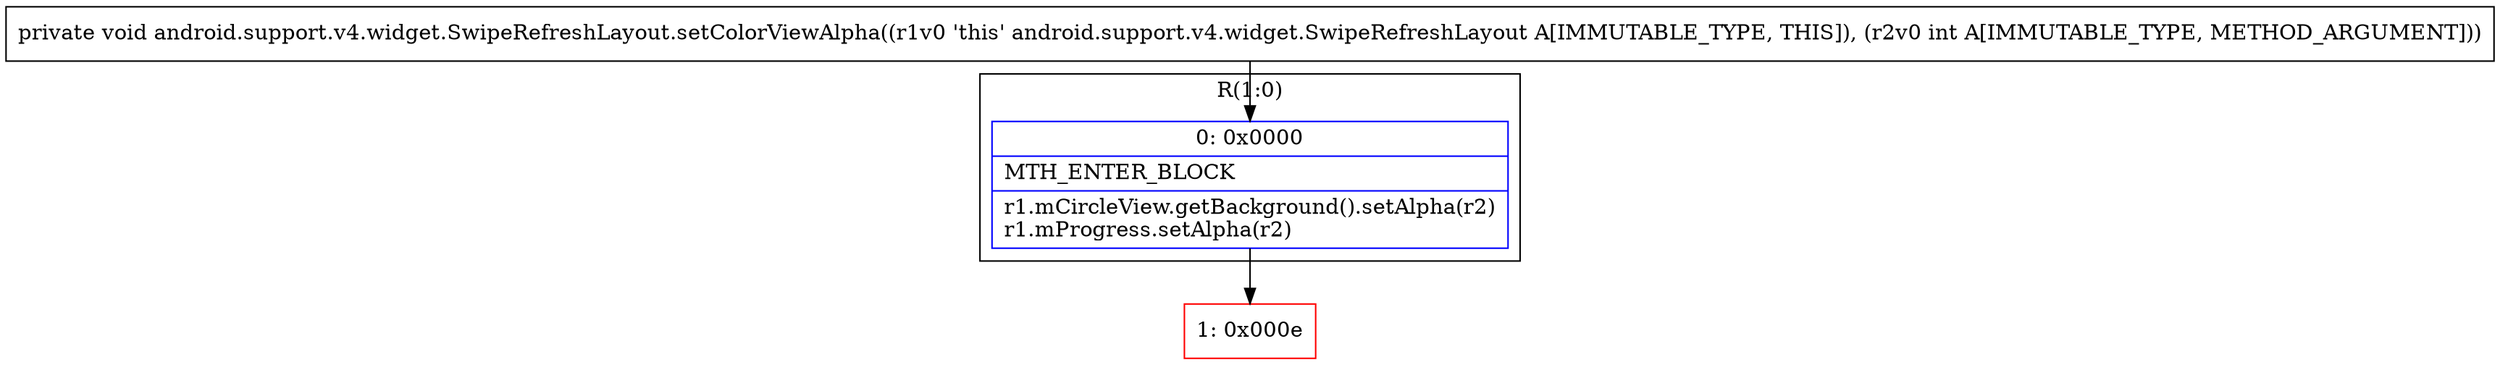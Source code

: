 digraph "CFG forandroid.support.v4.widget.SwipeRefreshLayout.setColorViewAlpha(I)V" {
subgraph cluster_Region_1430855986 {
label = "R(1:0)";
node [shape=record,color=blue];
Node_0 [shape=record,label="{0\:\ 0x0000|MTH_ENTER_BLOCK\l|r1.mCircleView.getBackground().setAlpha(r2)\lr1.mProgress.setAlpha(r2)\l}"];
}
Node_1 [shape=record,color=red,label="{1\:\ 0x000e}"];
MethodNode[shape=record,label="{private void android.support.v4.widget.SwipeRefreshLayout.setColorViewAlpha((r1v0 'this' android.support.v4.widget.SwipeRefreshLayout A[IMMUTABLE_TYPE, THIS]), (r2v0 int A[IMMUTABLE_TYPE, METHOD_ARGUMENT])) }"];
MethodNode -> Node_0;
Node_0 -> Node_1;
}

